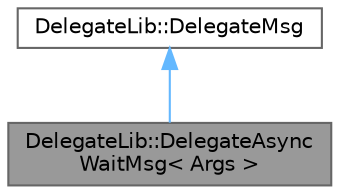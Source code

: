 digraph "DelegateLib::DelegateAsyncWaitMsg&lt; Args &gt;"
{
 // LATEX_PDF_SIZE
  bgcolor="transparent";
  edge [fontname=Helvetica,fontsize=10,labelfontname=Helvetica,labelfontsize=10];
  node [fontname=Helvetica,fontsize=10,shape=box,height=0.2,width=0.4];
  Node1 [id="Node000001",label="DelegateLib::DelegateAsync\lWaitMsg\< Args \>",height=0.2,width=0.4,color="gray40", fillcolor="grey60", style="filled", fontcolor="black",tooltip="Stores all function arguments suitable for blocking asynchronous calls. Argument data is not stored i..."];
  Node2 -> Node1 [id="edge1_Node000001_Node000002",dir="back",color="steelblue1",style="solid",tooltip=" "];
  Node2 [id="Node000002",label="DelegateLib::DelegateMsg",height=0.2,width=0.4,color="gray40", fillcolor="white", style="filled",URL="$class_delegate_lib_1_1_delegate_msg.html",tooltip="Base class for all delegate inter-thread messages."];
}

